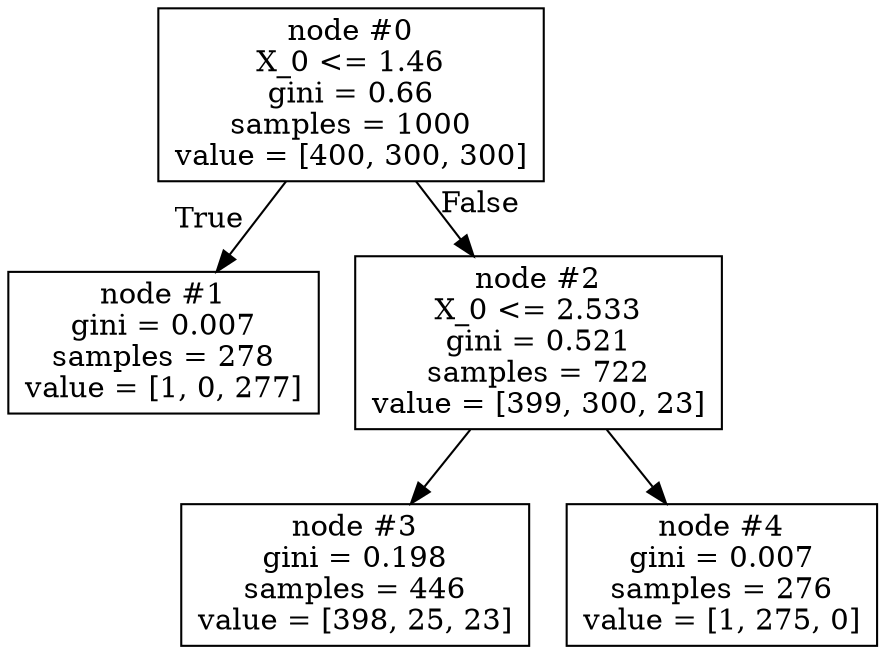 digraph Tree {
node [shape=box] ;
0 [label="node #0\nX_0 <= 1.46\ngini = 0.66\nsamples = 1000\nvalue = [400, 300, 300]"] ;
1 [label="node #1\ngini = 0.007\nsamples = 278\nvalue = [1, 0, 277]"] ;
0 -> 1 [labeldistance=2.5, labelangle=45, headlabel="True"] ;
2 [label="node #2\nX_0 <= 2.533\ngini = 0.521\nsamples = 722\nvalue = [399, 300, 23]"] ;
0 -> 2 [labeldistance=2.5, labelangle=-45, headlabel="False"] ;
3 [label="node #3\ngini = 0.198\nsamples = 446\nvalue = [398, 25, 23]"] ;
2 -> 3 ;
4 [label="node #4\ngini = 0.007\nsamples = 276\nvalue = [1, 275, 0]"] ;
2 -> 4 ;
}